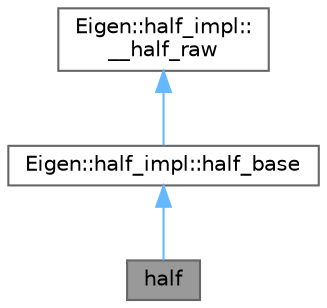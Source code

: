 digraph "half"
{
 // LATEX_PDF_SIZE
  bgcolor="transparent";
  edge [fontname=Helvetica,fontsize=10,labelfontname=Helvetica,labelfontsize=10];
  node [fontname=Helvetica,fontsize=10,shape=box,height=0.2,width=0.4];
  Node1 [id="Node000001",label="half",height=0.2,width=0.4,color="gray40", fillcolor="grey60", style="filled", fontcolor="black",tooltip=" "];
  Node2 -> Node1 [id="edge3_Node000001_Node000002",dir="back",color="steelblue1",style="solid",tooltip=" "];
  Node2 [id="Node000002",label="Eigen::half_impl::half_base",height=0.2,width=0.4,color="gray40", fillcolor="white", style="filled",URL="$struct_eigen_1_1half__impl_1_1half__base.html",tooltip=" "];
  Node3 -> Node2 [id="edge4_Node000002_Node000003",dir="back",color="steelblue1",style="solid",tooltip=" "];
  Node3 [id="Node000003",label="Eigen::half_impl::\l__half_raw",height=0.2,width=0.4,color="gray40", fillcolor="white", style="filled",URL="$struct_eigen_1_1half__impl_1_1____half__raw.html",tooltip=" "];
}
